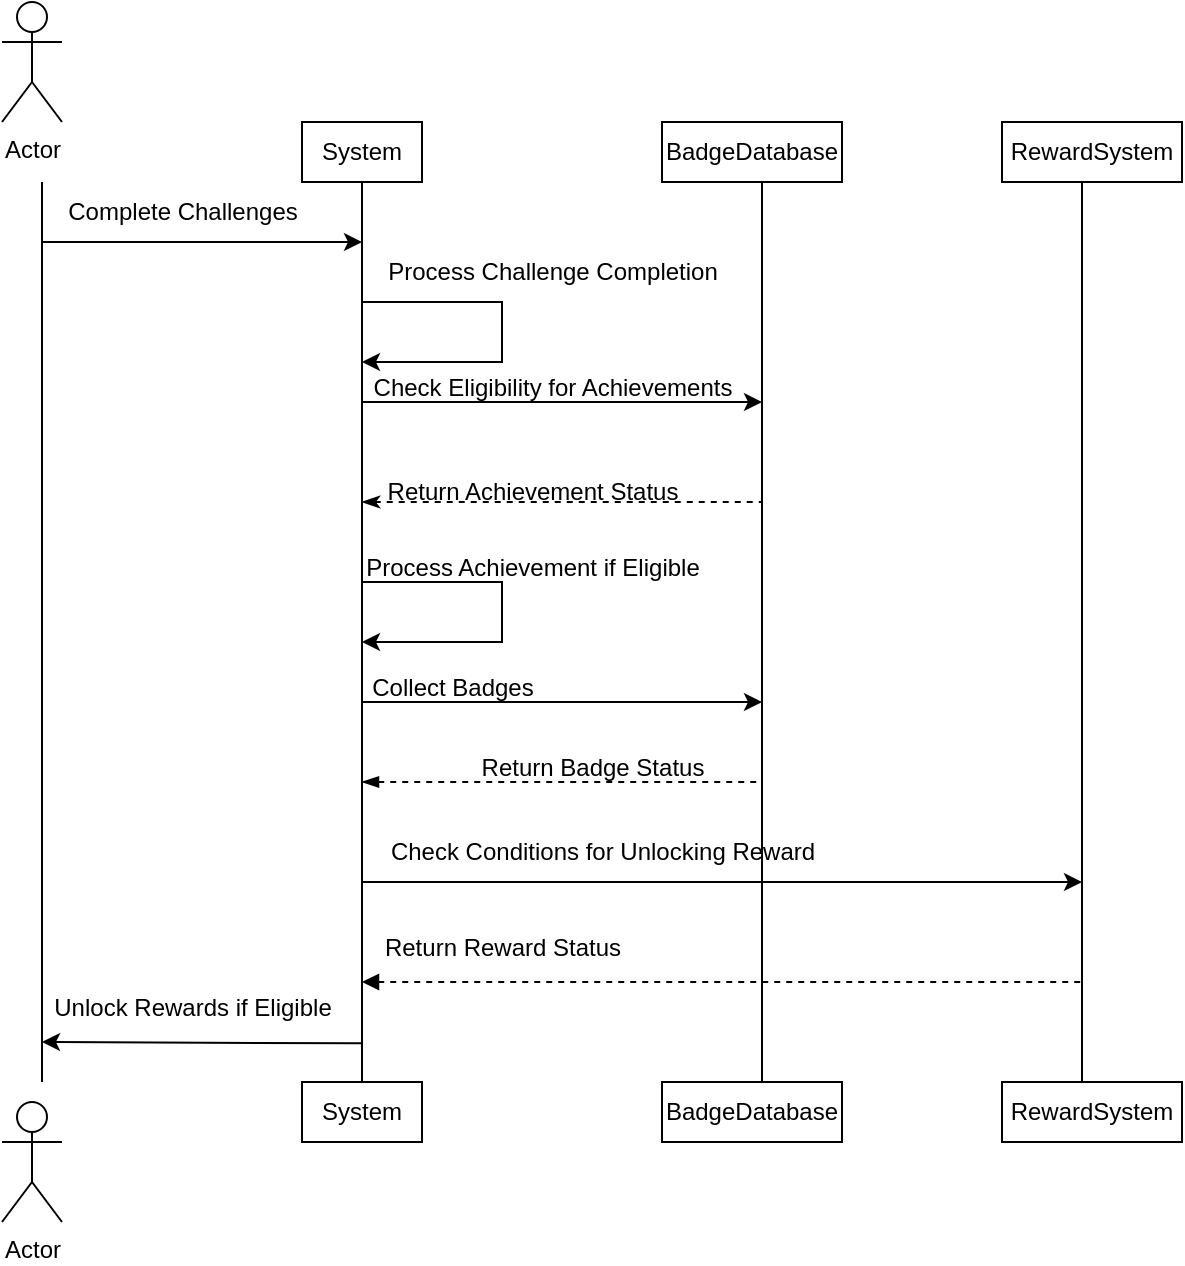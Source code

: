 <mxfile version="24.7.17">
  <diagram name="Page-1" id="OYYt3hwwHSqlz-7H41EK">
    <mxGraphModel dx="1221" dy="618" grid="1" gridSize="10" guides="1" tooltips="1" connect="1" arrows="1" fold="1" page="1" pageScale="1" pageWidth="1500" pageHeight="1200" math="0" shadow="0">
      <root>
        <mxCell id="0" />
        <mxCell id="1" parent="0" />
        <mxCell id="c-eSHvu0p3WlmvlGktgy-1" value="" style="endArrow=none;html=1;rounded=0;" edge="1" parent="1">
          <mxGeometry width="50" height="50" relative="1" as="geometry">
            <mxPoint x="280" y="120" as="sourcePoint" />
            <mxPoint x="280" y="570" as="targetPoint" />
          </mxGeometry>
        </mxCell>
        <mxCell id="c-eSHvu0p3WlmvlGktgy-3" value="" style="endArrow=none;html=1;rounded=0;" edge="1" parent="1">
          <mxGeometry width="50" height="50" relative="1" as="geometry">
            <mxPoint x="800" y="120" as="sourcePoint" />
            <mxPoint x="800" y="570" as="targetPoint" />
          </mxGeometry>
        </mxCell>
        <mxCell id="c-eSHvu0p3WlmvlGktgy-4" value="" style="endArrow=none;html=1;rounded=0;" edge="1" parent="1">
          <mxGeometry width="50" height="50" relative="1" as="geometry">
            <mxPoint x="640" y="120" as="sourcePoint" />
            <mxPoint x="640" y="570" as="targetPoint" />
          </mxGeometry>
        </mxCell>
        <mxCell id="c-eSHvu0p3WlmvlGktgy-5" value="" style="endArrow=none;html=1;rounded=0;" edge="1" parent="1">
          <mxGeometry width="50" height="50" relative="1" as="geometry">
            <mxPoint x="440" y="120" as="sourcePoint" />
            <mxPoint x="440" y="570" as="targetPoint" />
          </mxGeometry>
        </mxCell>
        <mxCell id="c-eSHvu0p3WlmvlGktgy-6" value="Actor" style="shape=umlActor;verticalLabelPosition=bottom;verticalAlign=top;html=1;outlineConnect=0;" vertex="1" parent="1">
          <mxGeometry x="260" y="580" width="30" height="60" as="geometry" />
        </mxCell>
        <mxCell id="c-eSHvu0p3WlmvlGktgy-7" value="Actor" style="shape=umlActor;verticalLabelPosition=bottom;verticalAlign=top;html=1;outlineConnect=0;" vertex="1" parent="1">
          <mxGeometry x="260" y="30" width="30" height="60" as="geometry" />
        </mxCell>
        <mxCell id="c-eSHvu0p3WlmvlGktgy-8" value="System" style="rounded=0;whiteSpace=wrap;html=1;" vertex="1" parent="1">
          <mxGeometry x="410" y="90" width="60" height="30" as="geometry" />
        </mxCell>
        <mxCell id="c-eSHvu0p3WlmvlGktgy-9" value="BadgeDatabase" style="rounded=0;whiteSpace=wrap;html=1;" vertex="1" parent="1">
          <mxGeometry x="590" y="90" width="90" height="30" as="geometry" />
        </mxCell>
        <mxCell id="c-eSHvu0p3WlmvlGktgy-10" value="RewardSystem" style="rounded=0;whiteSpace=wrap;html=1;" vertex="1" parent="1">
          <mxGeometry x="760" y="90" width="90" height="30" as="geometry" />
        </mxCell>
        <mxCell id="c-eSHvu0p3WlmvlGktgy-11" value="System" style="rounded=0;whiteSpace=wrap;html=1;" vertex="1" parent="1">
          <mxGeometry x="410" y="570" width="60" height="30" as="geometry" />
        </mxCell>
        <mxCell id="c-eSHvu0p3WlmvlGktgy-12" value="BadgeDatabase" style="rounded=0;whiteSpace=wrap;html=1;" vertex="1" parent="1">
          <mxGeometry x="590" y="570" width="90" height="30" as="geometry" />
        </mxCell>
        <mxCell id="c-eSHvu0p3WlmvlGktgy-13" value="RewardSystem" style="rounded=0;whiteSpace=wrap;html=1;" vertex="1" parent="1">
          <mxGeometry x="760" y="570" width="90" height="30" as="geometry" />
        </mxCell>
        <mxCell id="c-eSHvu0p3WlmvlGktgy-14" value="" style="endArrow=classic;html=1;rounded=0;" edge="1" parent="1">
          <mxGeometry width="50" height="50" relative="1" as="geometry">
            <mxPoint x="280" y="150" as="sourcePoint" />
            <mxPoint x="440" y="150" as="targetPoint" />
          </mxGeometry>
        </mxCell>
        <mxCell id="c-eSHvu0p3WlmvlGktgy-15" value="" style="endArrow=none;html=1;rounded=0;dashed=1;endFill=0;startArrow=classicThin;startFill=1;" edge="1" parent="1">
          <mxGeometry width="50" height="50" relative="1" as="geometry">
            <mxPoint x="440" y="280" as="sourcePoint" />
            <mxPoint x="640" y="280" as="targetPoint" />
          </mxGeometry>
        </mxCell>
        <mxCell id="c-eSHvu0p3WlmvlGktgy-16" value="" style="endArrow=classic;html=1;rounded=0;" edge="1" parent="1">
          <mxGeometry width="50" height="50" relative="1" as="geometry">
            <mxPoint x="440" y="230" as="sourcePoint" />
            <mxPoint x="640" y="230" as="targetPoint" />
          </mxGeometry>
        </mxCell>
        <mxCell id="c-eSHvu0p3WlmvlGktgy-17" value="" style="endArrow=classic;html=1;rounded=0;" edge="1" parent="1">
          <mxGeometry width="50" height="50" relative="1" as="geometry">
            <mxPoint x="440" y="380" as="sourcePoint" />
            <mxPoint x="640" y="380" as="targetPoint" />
          </mxGeometry>
        </mxCell>
        <mxCell id="c-eSHvu0p3WlmvlGktgy-18" value="" style="endArrow=none;html=1;rounded=0;dashed=1;endFill=0;startArrow=blockThin;startFill=1;" edge="1" parent="1">
          <mxGeometry width="50" height="50" relative="1" as="geometry">
            <mxPoint x="440" y="420" as="sourcePoint" />
            <mxPoint x="640" y="420" as="targetPoint" />
          </mxGeometry>
        </mxCell>
        <mxCell id="c-eSHvu0p3WlmvlGktgy-19" value="" style="endArrow=classic;html=1;rounded=0;" edge="1" parent="1">
          <mxGeometry width="50" height="50" relative="1" as="geometry">
            <mxPoint x="440" y="470" as="sourcePoint" />
            <mxPoint x="800" y="470" as="targetPoint" />
          </mxGeometry>
        </mxCell>
        <mxCell id="c-eSHvu0p3WlmvlGktgy-20" value="" style="endArrow=none;html=1;rounded=0;dashed=1;endFill=0;startArrow=block;startFill=1;" edge="1" parent="1">
          <mxGeometry width="50" height="50" relative="1" as="geometry">
            <mxPoint x="440" y="520" as="sourcePoint" />
            <mxPoint x="800" y="520" as="targetPoint" />
          </mxGeometry>
        </mxCell>
        <mxCell id="c-eSHvu0p3WlmvlGktgy-21" value="" style="endArrow=classic;html=1;rounded=0;" edge="1" parent="1">
          <mxGeometry width="50" height="50" relative="1" as="geometry">
            <mxPoint x="440" y="180" as="sourcePoint" />
            <mxPoint x="440" y="210" as="targetPoint" />
            <Array as="points">
              <mxPoint x="510" y="180" />
              <mxPoint x="510" y="210" />
            </Array>
          </mxGeometry>
        </mxCell>
        <mxCell id="c-eSHvu0p3WlmvlGktgy-23" value="" style="endArrow=classic;html=1;rounded=0;" edge="1" parent="1">
          <mxGeometry width="50" height="50" relative="1" as="geometry">
            <mxPoint x="440" y="320" as="sourcePoint" />
            <mxPoint x="440" y="350" as="targetPoint" />
            <Array as="points">
              <mxPoint x="510" y="320" />
              <mxPoint x="510" y="350" />
            </Array>
          </mxGeometry>
        </mxCell>
        <mxCell id="c-eSHvu0p3WlmvlGktgy-26" value="" style="endArrow=classic;html=1;rounded=0;" edge="1" parent="1">
          <mxGeometry width="50" height="50" relative="1" as="geometry">
            <mxPoint x="440" y="550.667" as="sourcePoint" />
            <mxPoint x="280" y="550" as="targetPoint" />
          </mxGeometry>
        </mxCell>
        <mxCell id="c-eSHvu0p3WlmvlGktgy-27" value="Complete Challenges" style="text;html=1;align=center;verticalAlign=middle;resizable=0;points=[];autosize=1;strokeColor=none;fillColor=none;" vertex="1" parent="1">
          <mxGeometry x="280" y="120" width="140" height="30" as="geometry" />
        </mxCell>
        <mxCell id="c-eSHvu0p3WlmvlGktgy-28" value="Process Challenge Completion" style="text;html=1;align=center;verticalAlign=middle;resizable=0;points=[];autosize=1;strokeColor=none;fillColor=none;" vertex="1" parent="1">
          <mxGeometry x="440" y="150" width="190" height="30" as="geometry" />
        </mxCell>
        <mxCell id="c-eSHvu0p3WlmvlGktgy-29" value="Check Eligibility for Achievements" style="text;html=1;align=center;verticalAlign=middle;resizable=0;points=[];autosize=1;strokeColor=none;fillColor=none;" vertex="1" parent="1">
          <mxGeometry x="435" y="208" width="200" height="30" as="geometry" />
        </mxCell>
        <mxCell id="c-eSHvu0p3WlmvlGktgy-30" value="Return Achievement Status" style="text;html=1;align=center;verticalAlign=middle;resizable=0;points=[];autosize=1;strokeColor=none;fillColor=none;" vertex="1" parent="1">
          <mxGeometry x="440" y="260" width="170" height="30" as="geometry" />
        </mxCell>
        <mxCell id="c-eSHvu0p3WlmvlGktgy-31" value="Process Achievement if Eligible" style="text;html=1;align=center;verticalAlign=middle;resizable=0;points=[];autosize=1;strokeColor=none;fillColor=none;" vertex="1" parent="1">
          <mxGeometry x="430" y="298" width="190" height="30" as="geometry" />
        </mxCell>
        <mxCell id="c-eSHvu0p3WlmvlGktgy-32" value="Collect Badges" style="text;html=1;align=center;verticalAlign=middle;resizable=0;points=[];autosize=1;strokeColor=none;fillColor=none;" vertex="1" parent="1">
          <mxGeometry x="435" y="358" width="100" height="30" as="geometry" />
        </mxCell>
        <mxCell id="c-eSHvu0p3WlmvlGktgy-33" value="Return Badge Status" style="text;html=1;align=center;verticalAlign=middle;resizable=0;points=[];autosize=1;strokeColor=none;fillColor=none;" vertex="1" parent="1">
          <mxGeometry x="490" y="398" width="130" height="30" as="geometry" />
        </mxCell>
        <mxCell id="c-eSHvu0p3WlmvlGktgy-34" value="Check Conditions for Unlocking Reward" style="text;html=1;align=center;verticalAlign=middle;resizable=0;points=[];autosize=1;strokeColor=none;fillColor=none;" vertex="1" parent="1">
          <mxGeometry x="440" y="440" width="240" height="30" as="geometry" />
        </mxCell>
        <mxCell id="c-eSHvu0p3WlmvlGktgy-35" value="Return Reward Status" style="text;html=1;align=center;verticalAlign=middle;resizable=0;points=[];autosize=1;strokeColor=none;fillColor=none;" vertex="1" parent="1">
          <mxGeometry x="440" y="488" width="140" height="30" as="geometry" />
        </mxCell>
        <mxCell id="c-eSHvu0p3WlmvlGktgy-38" value="Unlock Rewards if Eligible" style="text;html=1;align=center;verticalAlign=middle;resizable=0;points=[];autosize=1;strokeColor=none;fillColor=none;" vertex="1" parent="1">
          <mxGeometry x="275" y="518" width="160" height="30" as="geometry" />
        </mxCell>
      </root>
    </mxGraphModel>
  </diagram>
</mxfile>
